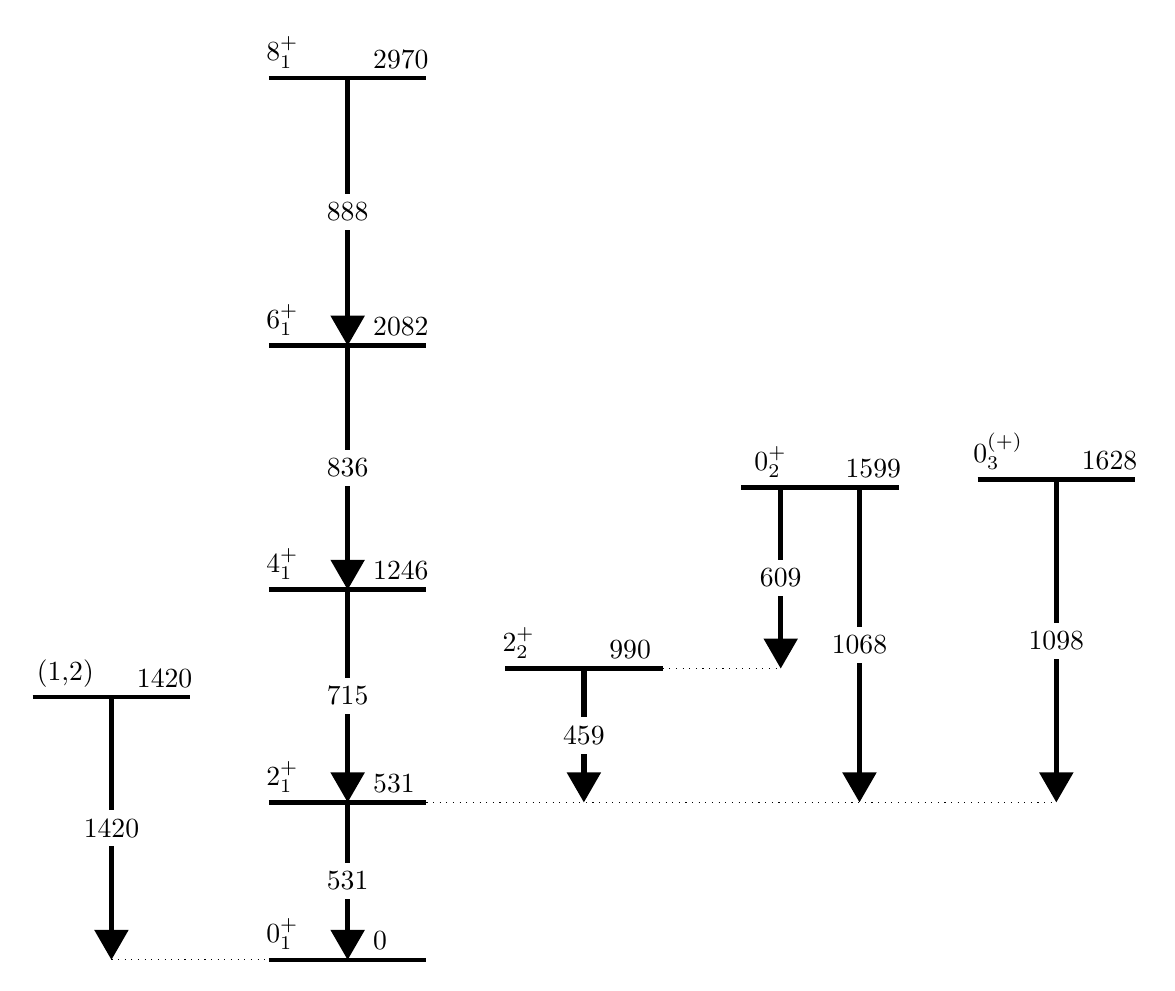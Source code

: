 \begin{tikzpicture}[
    level/.style = { ultra thick, black },
    connect/.style = { dotted, black },
    notice/.style = { draw, rectangle callout, callout relative pointer={#1} },
    label/.style = { text width=2cm }
    ]
    %%% Picture made by normalizing energy to the 2+ state (531) and choosing it to be 
    %%% 2 units of y in height. E.g.: 990/(531/2) = 3.7
    %%%
    %%% Ground state band
    %%%
    % Levels, states, energy
    \foreach \level / \state / \energy in {0/0_1^+/0, 2/2_1^+/531, 4.7/4_1^+/1246, 7.8/6_1^+/2082, 11.2/8_1^+/2970}
      { 
        \draw[level] (0,\level) -- (2,\level);
        \node at (0.5,\level) [anchor=south east] {$\state$};
        \node at (1.2,\level) [anchor=south west] {$\energy$};
      }
    % Gamma transitions
    \foreach \endlevel / \startlevel / \gamma in {0/2/531, 2/4.7/715, 4.7/7.8/836, 7.8/11.2/888}
      { 
        \draw[line width=2pt, ->, >=triangle 60] (1,\startlevel) -- node[fill=white] {\gamma} (1,\endlevel);
      }
    % Dotted lines
    \draw[connect] (2,2)    -- (10,2);
    %\draw[connect] (2,11.2) -- (10,11.2);
    %%%
    %%% 1st right band
    %%%
    % Lower 1st right band
    \coordinate (levelleft)  at (3,3.7);
    \coordinate (levelright) at (5,3.7);
    \draw[level] (levelleft) -- (levelright);
    \node at (3.5,3.7) [anchor=south east] {$2_2^+$};
    \node at (4.2,3.7) [anchor=south west] {990};
    \draw[line width=2pt, ->, >=triangle 60] (4,3.7) -- node[fill=white] {459} (4,2);
    % Dotted lines
    \draw[connect] (levelright) -- (6.5,3.7);
    %% Higher 1st right band; levels, states, energy
    %\foreach \level / \state / \energy in {11.9/10^+/3172, 14.3/12^+/3791, 18.5/14^+/4914}
    %  { 
    %    \draw[level] (3,\level) -- (5,\level);
    %    \node at (3,\level) [anchor=south east] {$\state$};
    %    \node at (5,\level) [anchor=south west] {$\energy$};
    %  }
    %% Gamma transitions
    %\foreach \endlevel / \startlevel / \gamma in {11.9/14.3/619, 14.3/18.5/1123}
    %  { 
    %    \draw[line width=2pt, ->, >=triangle 60] (4,\startlevel) -- node[fill=white] {\gamma} (4,\endlevel);
    %  }
    %% First gamma transition
    %\draw[line width=2pt, ->, >=triangle 60] (4,11.9) -- node[right=4pt] {202} (4,11.2);
    %%%
    %%% 2nd right band
    %%%
    \coordinate (levelleft)  at (6,6);
    \coordinate (levelright) at (8,6);
    \draw[level] (levelleft) -- (levelright);
    \node at (6.7,6) [anchor=south east] {$0_2^{+}$};
    \node at (7.2,6) [anchor=south west] {1599};
    \draw[line width=2pt, ->, >=triangle 60] (7.5,6) -- node[fill=white] {1068} (7.5,2);
    \draw[line width=2pt, ->, >=triangle 60] (6.5,6) -- node[fill=white] {609}  (6.5,3.7);
    %%%
    %%% 3rd right band
    %%%
    % Lower 3rd right band
    \coordinate (levelleft)  at (9,6.1);
    \coordinate (levelright) at (11,6.1);
    \draw[level] (levelleft) -- (levelright);
    \node at (9.7,6.1)  [anchor=south east] {$0_3^{(+)}$};
    \node at (10.2,6.1) [anchor=south west] {1628};
    \draw[line width=2pt, ->, >=triangle 60] (10,6.1) -- node[fill=white] {1098} (10,2);
    %% Higher 3rd right band
    %\foreach \level / \state / \energy in {12.1/10^+/3211, 13.8/12^+/3653, 16.6/14^+/4404, 20.3/16^+/5398}
    %  { 
    %    \draw[level] (9,\level) -- (11,\level);
    %    \node at (9,\level) [anchor=south east] {$\state$};
    %    \node at (11,\level) [anchor=south west] {$\energy$};
    %  }
    %% Gamma transitions
    %\foreach \endlevel / \startlevel / \gamma in {12.1/13.8/442, 13.8/16.6/751, 16.6/20.3/994}
    %  { 
    %    \draw[line width=2pt, ->, >=triangle 60] (10,\startlevel) -- node[fill=white] {\gamma} (10,\endlevel);
    %  }
    %% First gamma transition
    %\draw[line width=2pt, ->, >=triangle 60] (10,12.1) -- node[left=3pt] {241} (10,11.2);
    %%%
    %%% 1st left band
    %%%
    \coordinate (levelleft)  at (-3,3.34);
    \coordinate (levelright) at (-1,3.34);
    \draw[level] (levelleft) -- (levelright);
    \node at (-2.1,3.34) [anchor=south east] {(1,2)};
    \node at (-1.8,3.34) [anchor=south west] {1420};
    \draw[line width=2pt, ->, >=triangle 60] (-2,3.34) -- node[fill=white] {1420} (-2,0);
    % Dotted lines
    \draw[connect] (-2,0) -- (0,0);
\end{tikzpicture}